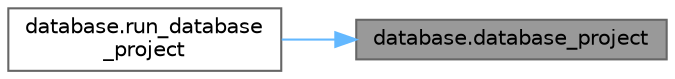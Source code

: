 digraph "database.database_project"
{
 // LATEX_PDF_SIZE
  bgcolor="transparent";
  edge [fontname=Helvetica,fontsize=10,labelfontname=Helvetica,labelfontsize=10];
  node [fontname=Helvetica,fontsize=10,shape=box,height=0.2,width=0.4];
  rankdir="RL";
  Node1 [label="database.database_project",height=0.2,width=0.4,color="gray40", fillcolor="grey60", style="filled", fontcolor="black",tooltip=" "];
  Node1 -> Node2 [dir="back",color="steelblue1",style="solid"];
  Node2 [label="database.run_database\l_project",height=0.2,width=0.4,color="grey40", fillcolor="white", style="filled",URL="$da/df2/namespacedatabase.html#a7541741a9bd73f03d9e0cab9fe100f7f",tooltip=" "];
}
